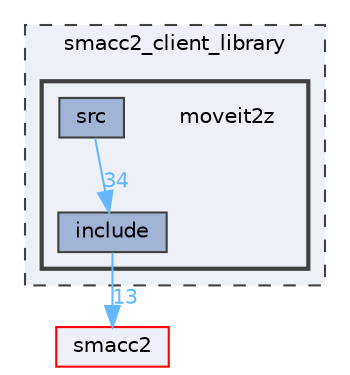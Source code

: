 digraph "smacc2_client_library/moveit2z"
{
 // LATEX_PDF_SIZE
  bgcolor="transparent";
  edge [fontname=Helvetica,fontsize=10,labelfontname=Helvetica,labelfontsize=10];
  node [fontname=Helvetica,fontsize=10,shape=box,height=0.2,width=0.4];
  compound=true
  subgraph clusterdir_8ab6e731d630f2783f61aa44b19cf7d2 {
    graph [ bgcolor="#edf0f7", pencolor="grey25", label="smacc2_client_library", fontname=Helvetica,fontsize=10 style="filled,dashed", URL="dir_8ab6e731d630f2783f61aa44b19cf7d2.html",tooltip=""]
  subgraph clusterdir_75568e40dabece854d3e2efb36401a07 {
    graph [ bgcolor="#edf0f7", pencolor="grey25", label="", fontname=Helvetica,fontsize=10 style="filled,bold", URL="dir_75568e40dabece854d3e2efb36401a07.html",tooltip=""]
    dir_75568e40dabece854d3e2efb36401a07 [shape=plaintext, label="moveit2z"];
  dir_d483b2db64b3dcff31a89ec590bcebdd [label="include", fillcolor="#a2b4d6", color="grey25", style="filled", URL="dir_d483b2db64b3dcff31a89ec590bcebdd.html",tooltip=""];
  dir_05b5f672848f90acbc64174e55bdfced [label="src", fillcolor="#a2b4d6", color="grey25", style="filled", URL="dir_05b5f672848f90acbc64174e55bdfced.html",tooltip=""];
  }
  }
  dir_ce4c19d6108cf5285f3105ec9cd73bf1 [label="smacc2", fillcolor="#edf0f7", color="red", style="filled", URL="dir_ce4c19d6108cf5285f3105ec9cd73bf1.html",tooltip=""];
  dir_d483b2db64b3dcff31a89ec590bcebdd->dir_ce4c19d6108cf5285f3105ec9cd73bf1 [headlabel="13", labeldistance=1.5 headhref="dir_000049_000105.html" color="steelblue1" fontcolor="steelblue1"];
  dir_05b5f672848f90acbc64174e55bdfced->dir_d483b2db64b3dcff31a89ec590bcebdd [headlabel="34", labeldistance=1.5 headhref="dir_000124_000049.html" color="steelblue1" fontcolor="steelblue1"];
}
